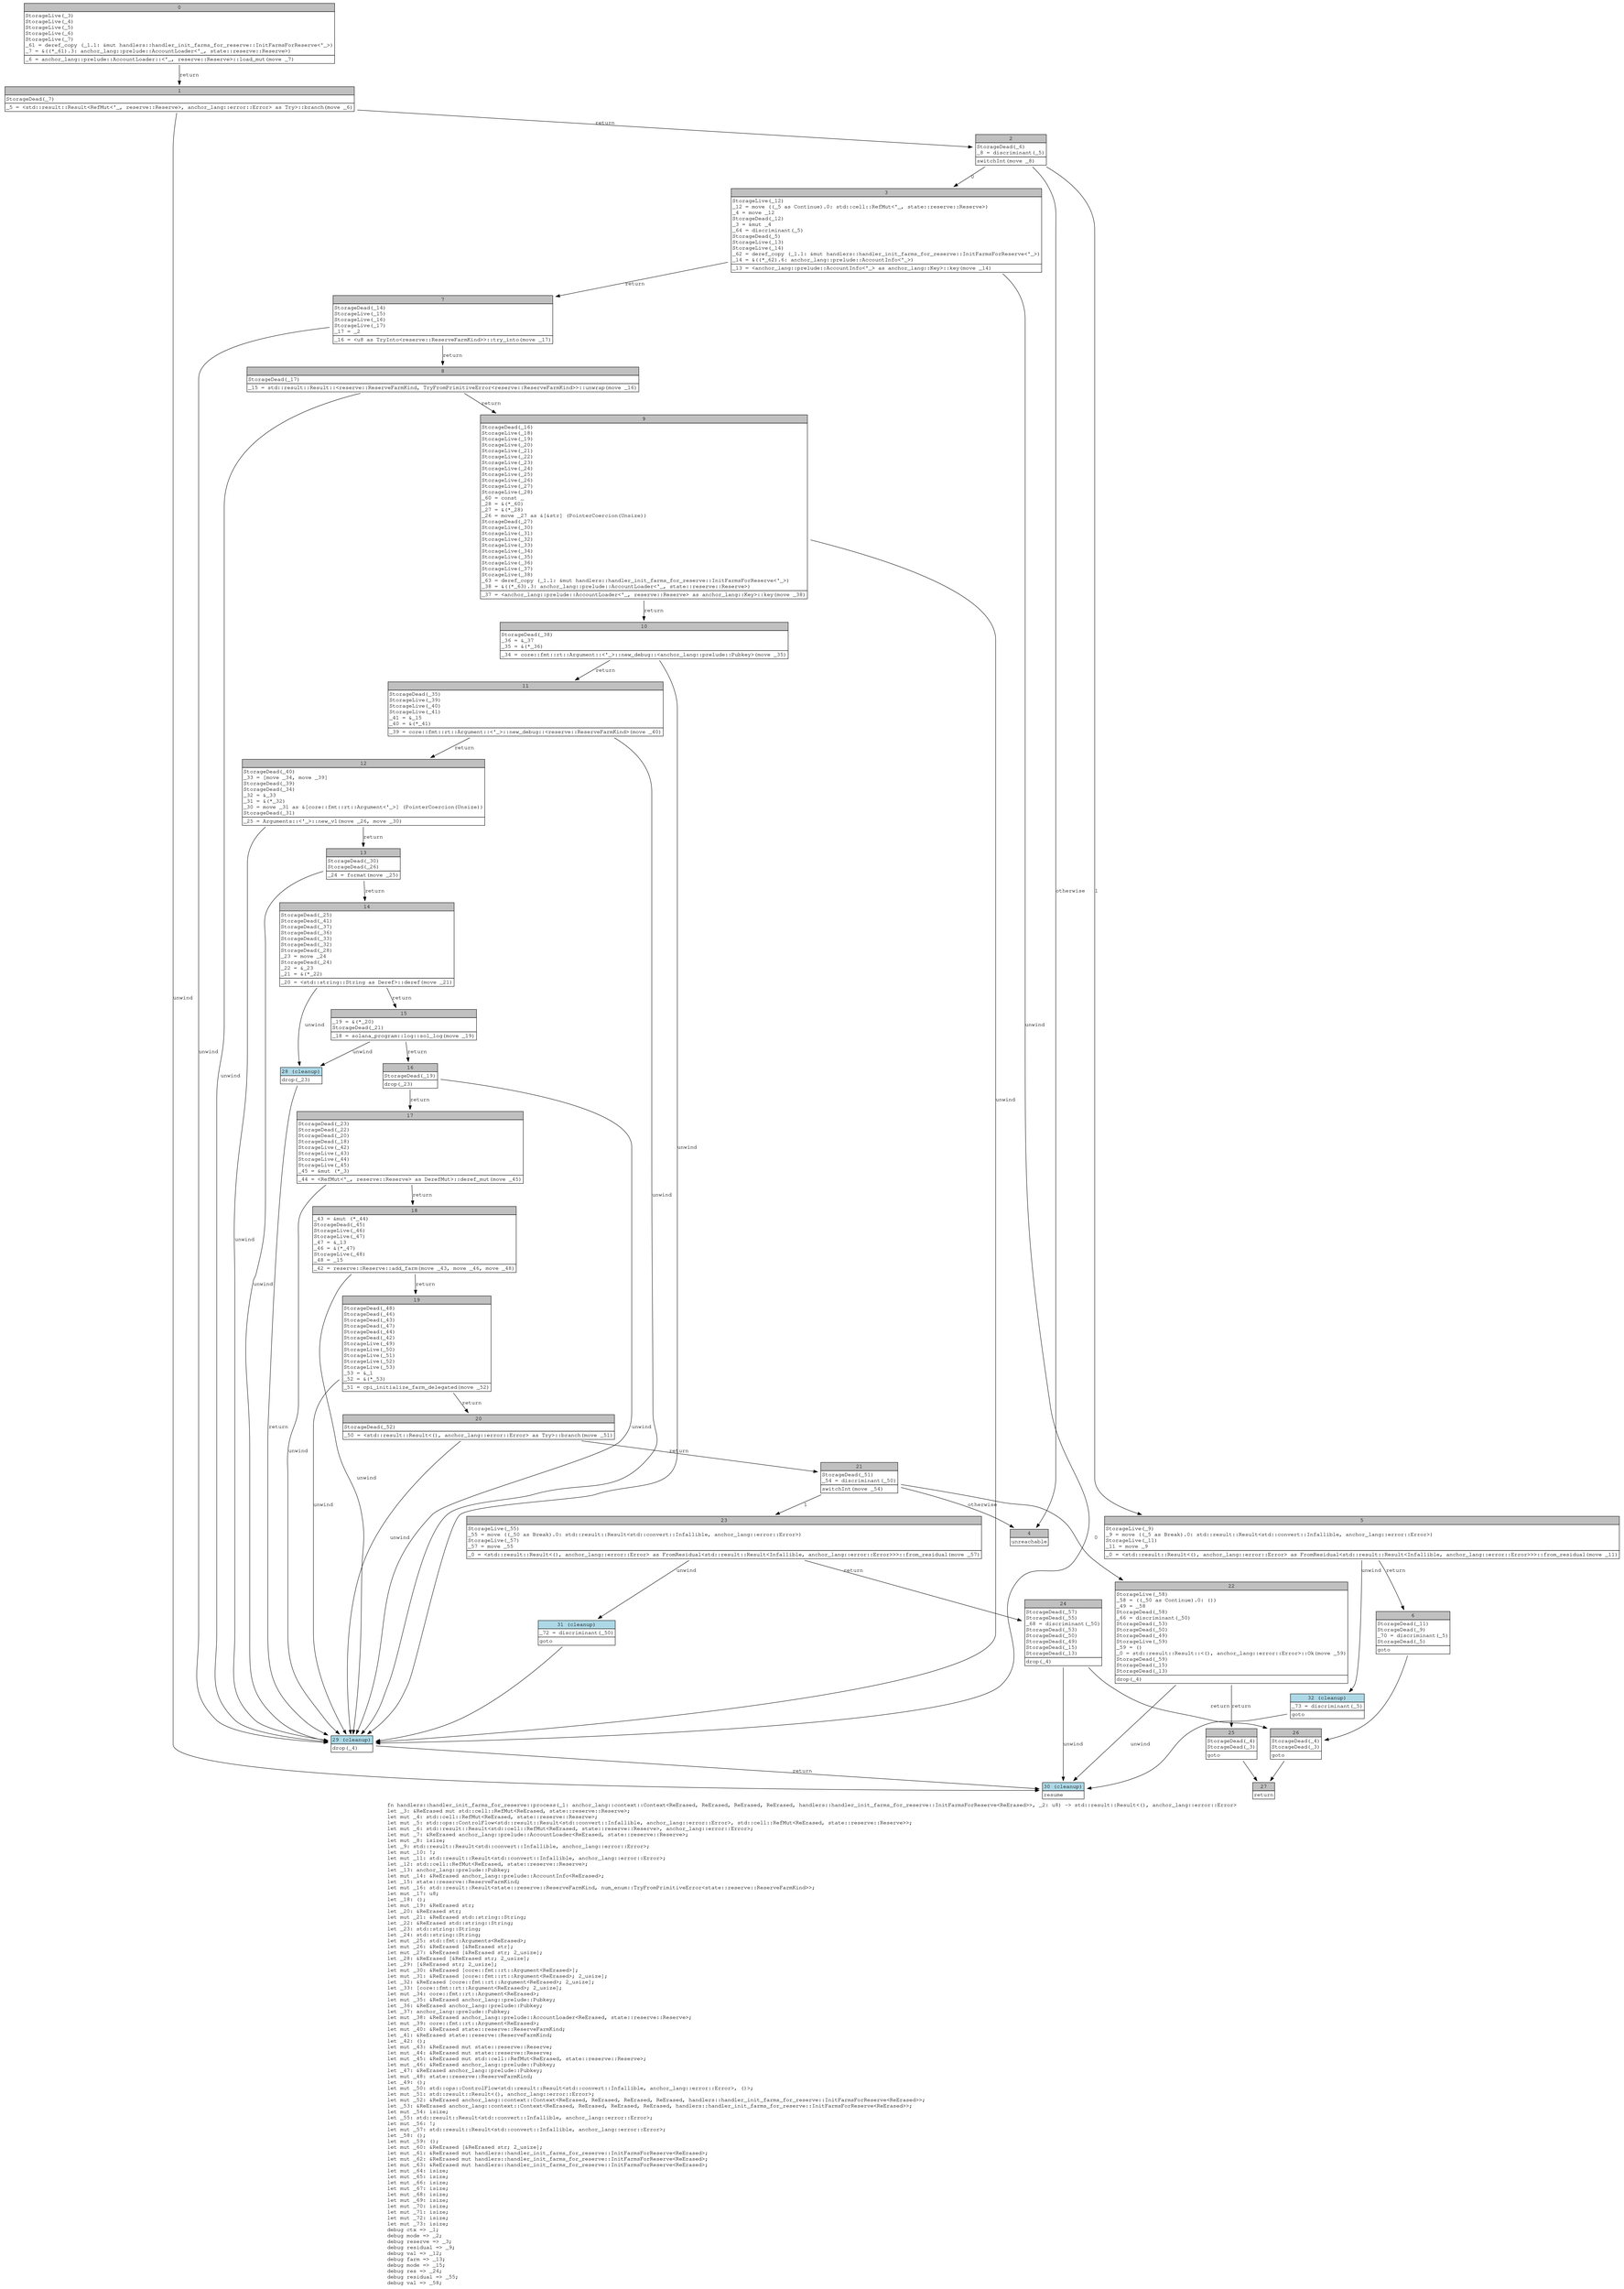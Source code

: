 digraph Mir_0_241 {
    graph [fontname="Courier, monospace"];
    node [fontname="Courier, monospace"];
    edge [fontname="Courier, monospace"];
    label=<fn handlers::handler_init_farms_for_reserve::process(_1: anchor_lang::context::Context&lt;ReErased, ReErased, ReErased, ReErased, handlers::handler_init_farms_for_reserve::InitFarmsForReserve&lt;ReErased&gt;&gt;, _2: u8) -&gt; std::result::Result&lt;(), anchor_lang::error::Error&gt;<br align="left"/>let _3: &amp;ReErased mut std::cell::RefMut&lt;ReErased, state::reserve::Reserve&gt;;<br align="left"/>let mut _4: std::cell::RefMut&lt;ReErased, state::reserve::Reserve&gt;;<br align="left"/>let mut _5: std::ops::ControlFlow&lt;std::result::Result&lt;std::convert::Infallible, anchor_lang::error::Error&gt;, std::cell::RefMut&lt;ReErased, state::reserve::Reserve&gt;&gt;;<br align="left"/>let mut _6: std::result::Result&lt;std::cell::RefMut&lt;ReErased, state::reserve::Reserve&gt;, anchor_lang::error::Error&gt;;<br align="left"/>let mut _7: &amp;ReErased anchor_lang::prelude::AccountLoader&lt;ReErased, state::reserve::Reserve&gt;;<br align="left"/>let mut _8: isize;<br align="left"/>let _9: std::result::Result&lt;std::convert::Infallible, anchor_lang::error::Error&gt;;<br align="left"/>let mut _10: !;<br align="left"/>let mut _11: std::result::Result&lt;std::convert::Infallible, anchor_lang::error::Error&gt;;<br align="left"/>let _12: std::cell::RefMut&lt;ReErased, state::reserve::Reserve&gt;;<br align="left"/>let _13: anchor_lang::prelude::Pubkey;<br align="left"/>let mut _14: &amp;ReErased anchor_lang::prelude::AccountInfo&lt;ReErased&gt;;<br align="left"/>let _15: state::reserve::ReserveFarmKind;<br align="left"/>let mut _16: std::result::Result&lt;state::reserve::ReserveFarmKind, num_enum::TryFromPrimitiveError&lt;state::reserve::ReserveFarmKind&gt;&gt;;<br align="left"/>let mut _17: u8;<br align="left"/>let _18: ();<br align="left"/>let mut _19: &amp;ReErased str;<br align="left"/>let _20: &amp;ReErased str;<br align="left"/>let mut _21: &amp;ReErased std::string::String;<br align="left"/>let _22: &amp;ReErased std::string::String;<br align="left"/>let _23: std::string::String;<br align="left"/>let _24: std::string::String;<br align="left"/>let mut _25: std::fmt::Arguments&lt;ReErased&gt;;<br align="left"/>let mut _26: &amp;ReErased [&amp;ReErased str];<br align="left"/>let mut _27: &amp;ReErased [&amp;ReErased str; 2_usize];<br align="left"/>let _28: &amp;ReErased [&amp;ReErased str; 2_usize];<br align="left"/>let _29: [&amp;ReErased str; 2_usize];<br align="left"/>let mut _30: &amp;ReErased [core::fmt::rt::Argument&lt;ReErased&gt;];<br align="left"/>let mut _31: &amp;ReErased [core::fmt::rt::Argument&lt;ReErased&gt;; 2_usize];<br align="left"/>let _32: &amp;ReErased [core::fmt::rt::Argument&lt;ReErased&gt;; 2_usize];<br align="left"/>let _33: [core::fmt::rt::Argument&lt;ReErased&gt;; 2_usize];<br align="left"/>let mut _34: core::fmt::rt::Argument&lt;ReErased&gt;;<br align="left"/>let mut _35: &amp;ReErased anchor_lang::prelude::Pubkey;<br align="left"/>let _36: &amp;ReErased anchor_lang::prelude::Pubkey;<br align="left"/>let _37: anchor_lang::prelude::Pubkey;<br align="left"/>let mut _38: &amp;ReErased anchor_lang::prelude::AccountLoader&lt;ReErased, state::reserve::Reserve&gt;;<br align="left"/>let mut _39: core::fmt::rt::Argument&lt;ReErased&gt;;<br align="left"/>let mut _40: &amp;ReErased state::reserve::ReserveFarmKind;<br align="left"/>let _41: &amp;ReErased state::reserve::ReserveFarmKind;<br align="left"/>let _42: ();<br align="left"/>let mut _43: &amp;ReErased mut state::reserve::Reserve;<br align="left"/>let mut _44: &amp;ReErased mut state::reserve::Reserve;<br align="left"/>let mut _45: &amp;ReErased mut std::cell::RefMut&lt;ReErased, state::reserve::Reserve&gt;;<br align="left"/>let mut _46: &amp;ReErased anchor_lang::prelude::Pubkey;<br align="left"/>let _47: &amp;ReErased anchor_lang::prelude::Pubkey;<br align="left"/>let mut _48: state::reserve::ReserveFarmKind;<br align="left"/>let _49: ();<br align="left"/>let mut _50: std::ops::ControlFlow&lt;std::result::Result&lt;std::convert::Infallible, anchor_lang::error::Error&gt;, ()&gt;;<br align="left"/>let mut _51: std::result::Result&lt;(), anchor_lang::error::Error&gt;;<br align="left"/>let mut _52: &amp;ReErased anchor_lang::context::Context&lt;ReErased, ReErased, ReErased, ReErased, handlers::handler_init_farms_for_reserve::InitFarmsForReserve&lt;ReErased&gt;&gt;;<br align="left"/>let _53: &amp;ReErased anchor_lang::context::Context&lt;ReErased, ReErased, ReErased, ReErased, handlers::handler_init_farms_for_reserve::InitFarmsForReserve&lt;ReErased&gt;&gt;;<br align="left"/>let mut _54: isize;<br align="left"/>let _55: std::result::Result&lt;std::convert::Infallible, anchor_lang::error::Error&gt;;<br align="left"/>let mut _56: !;<br align="left"/>let mut _57: std::result::Result&lt;std::convert::Infallible, anchor_lang::error::Error&gt;;<br align="left"/>let _58: ();<br align="left"/>let mut _59: ();<br align="left"/>let mut _60: &amp;ReErased [&amp;ReErased str; 2_usize];<br align="left"/>let mut _61: &amp;ReErased mut handlers::handler_init_farms_for_reserve::InitFarmsForReserve&lt;ReErased&gt;;<br align="left"/>let mut _62: &amp;ReErased mut handlers::handler_init_farms_for_reserve::InitFarmsForReserve&lt;ReErased&gt;;<br align="left"/>let mut _63: &amp;ReErased mut handlers::handler_init_farms_for_reserve::InitFarmsForReserve&lt;ReErased&gt;;<br align="left"/>let mut _64: isize;<br align="left"/>let mut _65: isize;<br align="left"/>let mut _66: isize;<br align="left"/>let mut _67: isize;<br align="left"/>let mut _68: isize;<br align="left"/>let mut _69: isize;<br align="left"/>let mut _70: isize;<br align="left"/>let mut _71: isize;<br align="left"/>let mut _72: isize;<br align="left"/>let mut _73: isize;<br align="left"/>debug ctx =&gt; _1;<br align="left"/>debug mode =&gt; _2;<br align="left"/>debug reserve =&gt; _3;<br align="left"/>debug residual =&gt; _9;<br align="left"/>debug val =&gt; _12;<br align="left"/>debug farm =&gt; _13;<br align="left"/>debug mode =&gt; _15;<br align="left"/>debug res =&gt; _24;<br align="left"/>debug residual =&gt; _55;<br align="left"/>debug val =&gt; _58;<br align="left"/>>;
    bb0__0_241 [shape="none", label=<<table border="0" cellborder="1" cellspacing="0"><tr><td bgcolor="gray" align="center" colspan="1">0</td></tr><tr><td align="left" balign="left">StorageLive(_3)<br/>StorageLive(_4)<br/>StorageLive(_5)<br/>StorageLive(_6)<br/>StorageLive(_7)<br/>_61 = deref_copy (_1.1: &amp;mut handlers::handler_init_farms_for_reserve::InitFarmsForReserve&lt;'_&gt;)<br/>_7 = &amp;((*_61).3: anchor_lang::prelude::AccountLoader&lt;'_, state::reserve::Reserve&gt;)<br/></td></tr><tr><td align="left">_6 = anchor_lang::prelude::AccountLoader::&lt;'_, reserve::Reserve&gt;::load_mut(move _7)</td></tr></table>>];
    bb1__0_241 [shape="none", label=<<table border="0" cellborder="1" cellspacing="0"><tr><td bgcolor="gray" align="center" colspan="1">1</td></tr><tr><td align="left" balign="left">StorageDead(_7)<br/></td></tr><tr><td align="left">_5 = &lt;std::result::Result&lt;RefMut&lt;'_, reserve::Reserve&gt;, anchor_lang::error::Error&gt; as Try&gt;::branch(move _6)</td></tr></table>>];
    bb2__0_241 [shape="none", label=<<table border="0" cellborder="1" cellspacing="0"><tr><td bgcolor="gray" align="center" colspan="1">2</td></tr><tr><td align="left" balign="left">StorageDead(_6)<br/>_8 = discriminant(_5)<br/></td></tr><tr><td align="left">switchInt(move _8)</td></tr></table>>];
    bb3__0_241 [shape="none", label=<<table border="0" cellborder="1" cellspacing="0"><tr><td bgcolor="gray" align="center" colspan="1">3</td></tr><tr><td align="left" balign="left">StorageLive(_12)<br/>_12 = move ((_5 as Continue).0: std::cell::RefMut&lt;'_, state::reserve::Reserve&gt;)<br/>_4 = move _12<br/>StorageDead(_12)<br/>_3 = &amp;mut _4<br/>_64 = discriminant(_5)<br/>StorageDead(_5)<br/>StorageLive(_13)<br/>StorageLive(_14)<br/>_62 = deref_copy (_1.1: &amp;mut handlers::handler_init_farms_for_reserve::InitFarmsForReserve&lt;'_&gt;)<br/>_14 = &amp;((*_62).6: anchor_lang::prelude::AccountInfo&lt;'_&gt;)<br/></td></tr><tr><td align="left">_13 = &lt;anchor_lang::prelude::AccountInfo&lt;'_&gt; as anchor_lang::Key&gt;::key(move _14)</td></tr></table>>];
    bb4__0_241 [shape="none", label=<<table border="0" cellborder="1" cellspacing="0"><tr><td bgcolor="gray" align="center" colspan="1">4</td></tr><tr><td align="left">unreachable</td></tr></table>>];
    bb5__0_241 [shape="none", label=<<table border="0" cellborder="1" cellspacing="0"><tr><td bgcolor="gray" align="center" colspan="1">5</td></tr><tr><td align="left" balign="left">StorageLive(_9)<br/>_9 = move ((_5 as Break).0: std::result::Result&lt;std::convert::Infallible, anchor_lang::error::Error&gt;)<br/>StorageLive(_11)<br/>_11 = move _9<br/></td></tr><tr><td align="left">_0 = &lt;std::result::Result&lt;(), anchor_lang::error::Error&gt; as FromResidual&lt;std::result::Result&lt;Infallible, anchor_lang::error::Error&gt;&gt;&gt;::from_residual(move _11)</td></tr></table>>];
    bb6__0_241 [shape="none", label=<<table border="0" cellborder="1" cellspacing="0"><tr><td bgcolor="gray" align="center" colspan="1">6</td></tr><tr><td align="left" balign="left">StorageDead(_11)<br/>StorageDead(_9)<br/>_70 = discriminant(_5)<br/>StorageDead(_5)<br/></td></tr><tr><td align="left">goto</td></tr></table>>];
    bb7__0_241 [shape="none", label=<<table border="0" cellborder="1" cellspacing="0"><tr><td bgcolor="gray" align="center" colspan="1">7</td></tr><tr><td align="left" balign="left">StorageDead(_14)<br/>StorageLive(_15)<br/>StorageLive(_16)<br/>StorageLive(_17)<br/>_17 = _2<br/></td></tr><tr><td align="left">_16 = &lt;u8 as TryInto&lt;reserve::ReserveFarmKind&gt;&gt;::try_into(move _17)</td></tr></table>>];
    bb8__0_241 [shape="none", label=<<table border="0" cellborder="1" cellspacing="0"><tr><td bgcolor="gray" align="center" colspan="1">8</td></tr><tr><td align="left" balign="left">StorageDead(_17)<br/></td></tr><tr><td align="left">_15 = std::result::Result::&lt;reserve::ReserveFarmKind, TryFromPrimitiveError&lt;reserve::ReserveFarmKind&gt;&gt;::unwrap(move _16)</td></tr></table>>];
    bb9__0_241 [shape="none", label=<<table border="0" cellborder="1" cellspacing="0"><tr><td bgcolor="gray" align="center" colspan="1">9</td></tr><tr><td align="left" balign="left">StorageDead(_16)<br/>StorageLive(_18)<br/>StorageLive(_19)<br/>StorageLive(_20)<br/>StorageLive(_21)<br/>StorageLive(_22)<br/>StorageLive(_23)<br/>StorageLive(_24)<br/>StorageLive(_25)<br/>StorageLive(_26)<br/>StorageLive(_27)<br/>StorageLive(_28)<br/>_60 = const _<br/>_28 = &amp;(*_60)<br/>_27 = &amp;(*_28)<br/>_26 = move _27 as &amp;[&amp;str] (PointerCoercion(Unsize))<br/>StorageDead(_27)<br/>StorageLive(_30)<br/>StorageLive(_31)<br/>StorageLive(_32)<br/>StorageLive(_33)<br/>StorageLive(_34)<br/>StorageLive(_35)<br/>StorageLive(_36)<br/>StorageLive(_37)<br/>StorageLive(_38)<br/>_63 = deref_copy (_1.1: &amp;mut handlers::handler_init_farms_for_reserve::InitFarmsForReserve&lt;'_&gt;)<br/>_38 = &amp;((*_63).3: anchor_lang::prelude::AccountLoader&lt;'_, state::reserve::Reserve&gt;)<br/></td></tr><tr><td align="left">_37 = &lt;anchor_lang::prelude::AccountLoader&lt;'_, reserve::Reserve&gt; as anchor_lang::Key&gt;::key(move _38)</td></tr></table>>];
    bb10__0_241 [shape="none", label=<<table border="0" cellborder="1" cellspacing="0"><tr><td bgcolor="gray" align="center" colspan="1">10</td></tr><tr><td align="left" balign="left">StorageDead(_38)<br/>_36 = &amp;_37<br/>_35 = &amp;(*_36)<br/></td></tr><tr><td align="left">_34 = core::fmt::rt::Argument::&lt;'_&gt;::new_debug::&lt;anchor_lang::prelude::Pubkey&gt;(move _35)</td></tr></table>>];
    bb11__0_241 [shape="none", label=<<table border="0" cellborder="1" cellspacing="0"><tr><td bgcolor="gray" align="center" colspan="1">11</td></tr><tr><td align="left" balign="left">StorageDead(_35)<br/>StorageLive(_39)<br/>StorageLive(_40)<br/>StorageLive(_41)<br/>_41 = &amp;_15<br/>_40 = &amp;(*_41)<br/></td></tr><tr><td align="left">_39 = core::fmt::rt::Argument::&lt;'_&gt;::new_debug::&lt;reserve::ReserveFarmKind&gt;(move _40)</td></tr></table>>];
    bb12__0_241 [shape="none", label=<<table border="0" cellborder="1" cellspacing="0"><tr><td bgcolor="gray" align="center" colspan="1">12</td></tr><tr><td align="left" balign="left">StorageDead(_40)<br/>_33 = [move _34, move _39]<br/>StorageDead(_39)<br/>StorageDead(_34)<br/>_32 = &amp;_33<br/>_31 = &amp;(*_32)<br/>_30 = move _31 as &amp;[core::fmt::rt::Argument&lt;'_&gt;] (PointerCoercion(Unsize))<br/>StorageDead(_31)<br/></td></tr><tr><td align="left">_25 = Arguments::&lt;'_&gt;::new_v1(move _26, move _30)</td></tr></table>>];
    bb13__0_241 [shape="none", label=<<table border="0" cellborder="1" cellspacing="0"><tr><td bgcolor="gray" align="center" colspan="1">13</td></tr><tr><td align="left" balign="left">StorageDead(_30)<br/>StorageDead(_26)<br/></td></tr><tr><td align="left">_24 = format(move _25)</td></tr></table>>];
    bb14__0_241 [shape="none", label=<<table border="0" cellborder="1" cellspacing="0"><tr><td bgcolor="gray" align="center" colspan="1">14</td></tr><tr><td align="left" balign="left">StorageDead(_25)<br/>StorageDead(_41)<br/>StorageDead(_37)<br/>StorageDead(_36)<br/>StorageDead(_33)<br/>StorageDead(_32)<br/>StorageDead(_28)<br/>_23 = move _24<br/>StorageDead(_24)<br/>_22 = &amp;_23<br/>_21 = &amp;(*_22)<br/></td></tr><tr><td align="left">_20 = &lt;std::string::String as Deref&gt;::deref(move _21)</td></tr></table>>];
    bb15__0_241 [shape="none", label=<<table border="0" cellborder="1" cellspacing="0"><tr><td bgcolor="gray" align="center" colspan="1">15</td></tr><tr><td align="left" balign="left">_19 = &amp;(*_20)<br/>StorageDead(_21)<br/></td></tr><tr><td align="left">_18 = solana_program::log::sol_log(move _19)</td></tr></table>>];
    bb16__0_241 [shape="none", label=<<table border="0" cellborder="1" cellspacing="0"><tr><td bgcolor="gray" align="center" colspan="1">16</td></tr><tr><td align="left" balign="left">StorageDead(_19)<br/></td></tr><tr><td align="left">drop(_23)</td></tr></table>>];
    bb17__0_241 [shape="none", label=<<table border="0" cellborder="1" cellspacing="0"><tr><td bgcolor="gray" align="center" colspan="1">17</td></tr><tr><td align="left" balign="left">StorageDead(_23)<br/>StorageDead(_22)<br/>StorageDead(_20)<br/>StorageDead(_18)<br/>StorageLive(_42)<br/>StorageLive(_43)<br/>StorageLive(_44)<br/>StorageLive(_45)<br/>_45 = &amp;mut (*_3)<br/></td></tr><tr><td align="left">_44 = &lt;RefMut&lt;'_, reserve::Reserve&gt; as DerefMut&gt;::deref_mut(move _45)</td></tr></table>>];
    bb18__0_241 [shape="none", label=<<table border="0" cellborder="1" cellspacing="0"><tr><td bgcolor="gray" align="center" colspan="1">18</td></tr><tr><td align="left" balign="left">_43 = &amp;mut (*_44)<br/>StorageDead(_45)<br/>StorageLive(_46)<br/>StorageLive(_47)<br/>_47 = &amp;_13<br/>_46 = &amp;(*_47)<br/>StorageLive(_48)<br/>_48 = _15<br/></td></tr><tr><td align="left">_42 = reserve::Reserve::add_farm(move _43, move _46, move _48)</td></tr></table>>];
    bb19__0_241 [shape="none", label=<<table border="0" cellborder="1" cellspacing="0"><tr><td bgcolor="gray" align="center" colspan="1">19</td></tr><tr><td align="left" balign="left">StorageDead(_48)<br/>StorageDead(_46)<br/>StorageDead(_43)<br/>StorageDead(_47)<br/>StorageDead(_44)<br/>StorageDead(_42)<br/>StorageLive(_49)<br/>StorageLive(_50)<br/>StorageLive(_51)<br/>StorageLive(_52)<br/>StorageLive(_53)<br/>_53 = &amp;_1<br/>_52 = &amp;(*_53)<br/></td></tr><tr><td align="left">_51 = cpi_initialize_farm_delegated(move _52)</td></tr></table>>];
    bb20__0_241 [shape="none", label=<<table border="0" cellborder="1" cellspacing="0"><tr><td bgcolor="gray" align="center" colspan="1">20</td></tr><tr><td align="left" balign="left">StorageDead(_52)<br/></td></tr><tr><td align="left">_50 = &lt;std::result::Result&lt;(), anchor_lang::error::Error&gt; as Try&gt;::branch(move _51)</td></tr></table>>];
    bb21__0_241 [shape="none", label=<<table border="0" cellborder="1" cellspacing="0"><tr><td bgcolor="gray" align="center" colspan="1">21</td></tr><tr><td align="left" balign="left">StorageDead(_51)<br/>_54 = discriminant(_50)<br/></td></tr><tr><td align="left">switchInt(move _54)</td></tr></table>>];
    bb22__0_241 [shape="none", label=<<table border="0" cellborder="1" cellspacing="0"><tr><td bgcolor="gray" align="center" colspan="1">22</td></tr><tr><td align="left" balign="left">StorageLive(_58)<br/>_58 = ((_50 as Continue).0: ())<br/>_49 = _58<br/>StorageDead(_58)<br/>_66 = discriminant(_50)<br/>StorageDead(_53)<br/>StorageDead(_50)<br/>StorageDead(_49)<br/>StorageLive(_59)<br/>_59 = ()<br/>_0 = std::result::Result::&lt;(), anchor_lang::error::Error&gt;::Ok(move _59)<br/>StorageDead(_59)<br/>StorageDead(_15)<br/>StorageDead(_13)<br/></td></tr><tr><td align="left">drop(_4)</td></tr></table>>];
    bb23__0_241 [shape="none", label=<<table border="0" cellborder="1" cellspacing="0"><tr><td bgcolor="gray" align="center" colspan="1">23</td></tr><tr><td align="left" balign="left">StorageLive(_55)<br/>_55 = move ((_50 as Break).0: std::result::Result&lt;std::convert::Infallible, anchor_lang::error::Error&gt;)<br/>StorageLive(_57)<br/>_57 = move _55<br/></td></tr><tr><td align="left">_0 = &lt;std::result::Result&lt;(), anchor_lang::error::Error&gt; as FromResidual&lt;std::result::Result&lt;Infallible, anchor_lang::error::Error&gt;&gt;&gt;::from_residual(move _57)</td></tr></table>>];
    bb24__0_241 [shape="none", label=<<table border="0" cellborder="1" cellspacing="0"><tr><td bgcolor="gray" align="center" colspan="1">24</td></tr><tr><td align="left" balign="left">StorageDead(_57)<br/>StorageDead(_55)<br/>_68 = discriminant(_50)<br/>StorageDead(_53)<br/>StorageDead(_50)<br/>StorageDead(_49)<br/>StorageDead(_15)<br/>StorageDead(_13)<br/></td></tr><tr><td align="left">drop(_4)</td></tr></table>>];
    bb25__0_241 [shape="none", label=<<table border="0" cellborder="1" cellspacing="0"><tr><td bgcolor="gray" align="center" colspan="1">25</td></tr><tr><td align="left" balign="left">StorageDead(_4)<br/>StorageDead(_3)<br/></td></tr><tr><td align="left">goto</td></tr></table>>];
    bb26__0_241 [shape="none", label=<<table border="0" cellborder="1" cellspacing="0"><tr><td bgcolor="gray" align="center" colspan="1">26</td></tr><tr><td align="left" balign="left">StorageDead(_4)<br/>StorageDead(_3)<br/></td></tr><tr><td align="left">goto</td></tr></table>>];
    bb27__0_241 [shape="none", label=<<table border="0" cellborder="1" cellspacing="0"><tr><td bgcolor="gray" align="center" colspan="1">27</td></tr><tr><td align="left">return</td></tr></table>>];
    bb28__0_241 [shape="none", label=<<table border="0" cellborder="1" cellspacing="0"><tr><td bgcolor="lightblue" align="center" colspan="1">28 (cleanup)</td></tr><tr><td align="left">drop(_23)</td></tr></table>>];
    bb29__0_241 [shape="none", label=<<table border="0" cellborder="1" cellspacing="0"><tr><td bgcolor="lightblue" align="center" colspan="1">29 (cleanup)</td></tr><tr><td align="left">drop(_4)</td></tr></table>>];
    bb30__0_241 [shape="none", label=<<table border="0" cellborder="1" cellspacing="0"><tr><td bgcolor="lightblue" align="center" colspan="1">30 (cleanup)</td></tr><tr><td align="left">resume</td></tr></table>>];
    bb31__0_241 [shape="none", label=<<table border="0" cellborder="1" cellspacing="0"><tr><td bgcolor="lightblue" align="center" colspan="1">31 (cleanup)</td></tr><tr><td align="left" balign="left">_72 = discriminant(_50)<br/></td></tr><tr><td align="left">goto</td></tr></table>>];
    bb32__0_241 [shape="none", label=<<table border="0" cellborder="1" cellspacing="0"><tr><td bgcolor="lightblue" align="center" colspan="1">32 (cleanup)</td></tr><tr><td align="left" balign="left">_73 = discriminant(_5)<br/></td></tr><tr><td align="left">goto</td></tr></table>>];
    bb0__0_241 -> bb1__0_241 [label="return"];
    bb1__0_241 -> bb2__0_241 [label="return"];
    bb1__0_241 -> bb30__0_241 [label="unwind"];
    bb2__0_241 -> bb3__0_241 [label="0"];
    bb2__0_241 -> bb5__0_241 [label="1"];
    bb2__0_241 -> bb4__0_241 [label="otherwise"];
    bb3__0_241 -> bb7__0_241 [label="return"];
    bb3__0_241 -> bb29__0_241 [label="unwind"];
    bb5__0_241 -> bb6__0_241 [label="return"];
    bb5__0_241 -> bb32__0_241 [label="unwind"];
    bb6__0_241 -> bb26__0_241 [label=""];
    bb7__0_241 -> bb8__0_241 [label="return"];
    bb7__0_241 -> bb29__0_241 [label="unwind"];
    bb8__0_241 -> bb9__0_241 [label="return"];
    bb8__0_241 -> bb29__0_241 [label="unwind"];
    bb9__0_241 -> bb10__0_241 [label="return"];
    bb9__0_241 -> bb29__0_241 [label="unwind"];
    bb10__0_241 -> bb11__0_241 [label="return"];
    bb10__0_241 -> bb29__0_241 [label="unwind"];
    bb11__0_241 -> bb12__0_241 [label="return"];
    bb11__0_241 -> bb29__0_241 [label="unwind"];
    bb12__0_241 -> bb13__0_241 [label="return"];
    bb12__0_241 -> bb29__0_241 [label="unwind"];
    bb13__0_241 -> bb14__0_241 [label="return"];
    bb13__0_241 -> bb29__0_241 [label="unwind"];
    bb14__0_241 -> bb15__0_241 [label="return"];
    bb14__0_241 -> bb28__0_241 [label="unwind"];
    bb15__0_241 -> bb16__0_241 [label="return"];
    bb15__0_241 -> bb28__0_241 [label="unwind"];
    bb16__0_241 -> bb17__0_241 [label="return"];
    bb16__0_241 -> bb29__0_241 [label="unwind"];
    bb17__0_241 -> bb18__0_241 [label="return"];
    bb17__0_241 -> bb29__0_241 [label="unwind"];
    bb18__0_241 -> bb19__0_241 [label="return"];
    bb18__0_241 -> bb29__0_241 [label="unwind"];
    bb19__0_241 -> bb20__0_241 [label="return"];
    bb19__0_241 -> bb29__0_241 [label="unwind"];
    bb20__0_241 -> bb21__0_241 [label="return"];
    bb20__0_241 -> bb29__0_241 [label="unwind"];
    bb21__0_241 -> bb22__0_241 [label="0"];
    bb21__0_241 -> bb23__0_241 [label="1"];
    bb21__0_241 -> bb4__0_241 [label="otherwise"];
    bb22__0_241 -> bb25__0_241 [label="return"];
    bb22__0_241 -> bb30__0_241 [label="unwind"];
    bb23__0_241 -> bb24__0_241 [label="return"];
    bb23__0_241 -> bb31__0_241 [label="unwind"];
    bb24__0_241 -> bb26__0_241 [label="return"];
    bb24__0_241 -> bb30__0_241 [label="unwind"];
    bb25__0_241 -> bb27__0_241 [label=""];
    bb26__0_241 -> bb27__0_241 [label=""];
    bb28__0_241 -> bb29__0_241 [label="return"];
    bb29__0_241 -> bb30__0_241 [label="return"];
    bb31__0_241 -> bb29__0_241 [label=""];
    bb32__0_241 -> bb30__0_241 [label=""];
}
